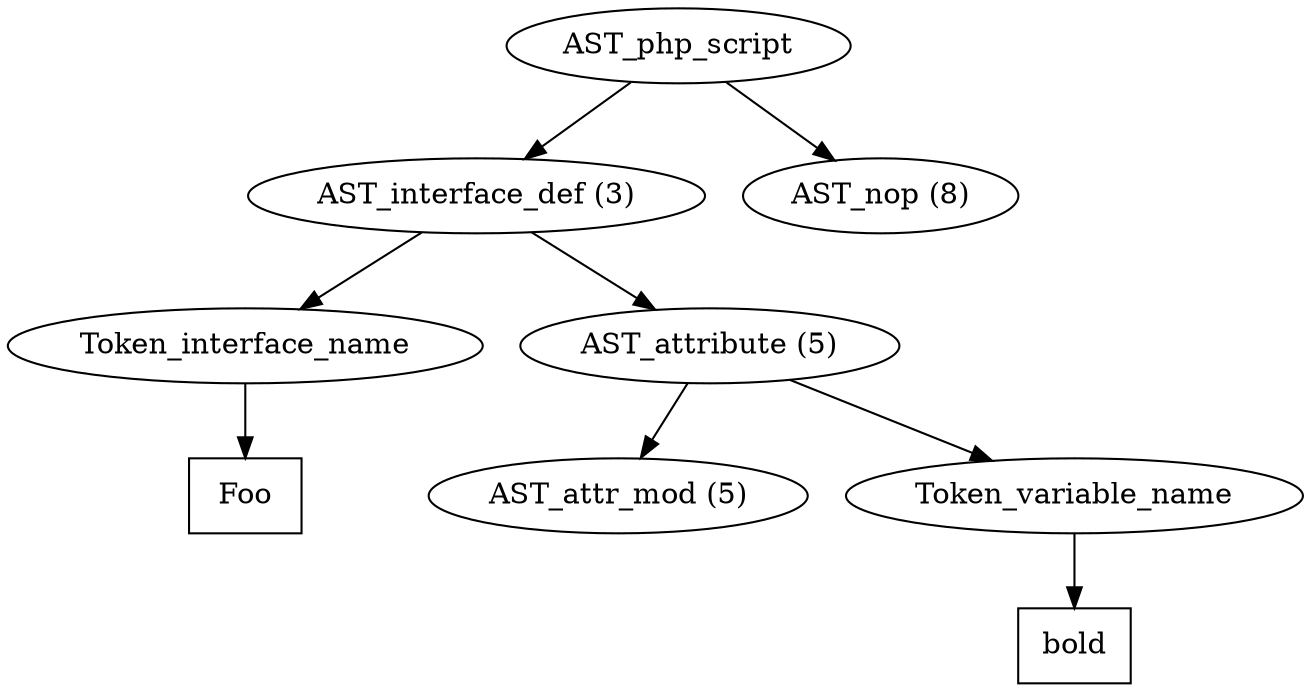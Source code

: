 /*
 * AST in dot format generated by phc -- the PHP compiler
 */

digraph AST {
node_0 [label="AST_php_script"];
node_1 [label="AST_interface_def (3)"];
node_2 [label="Token_interface_name"];
node_3 [label="Foo", shape=box]
node_2 -> node_3;
node_4 [label="AST_attribute (5)"];
node_5 [label="AST_attr_mod (5)"];
node_6 [label="Token_variable_name"];
node_7 [label="bold", shape=box]
node_6 -> node_7;
node_4 -> node_6;
node_4 -> node_5;
node_1 -> node_4;
node_1 -> node_2;
node_8 [label="AST_nop (8)"];
node_0 -> node_8;
node_0 -> node_1;
}
